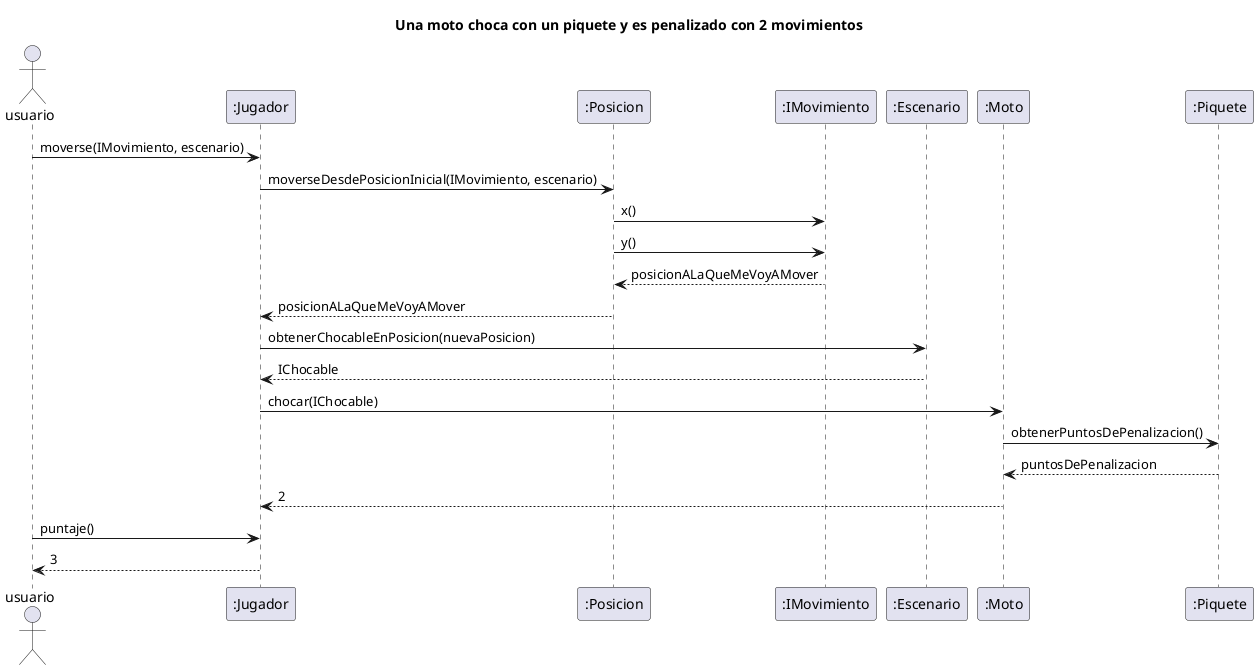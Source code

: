 @startuml
title Una moto choca con un piquete y es penalizado con 2 movimientos

Actor usuario

"usuario" -> ":Jugador": moverse(IMovimiento, escenario)
":Jugador" -> ":Posicion": moverseDesdePosicionInicial(IMovimiento, escenario)
":Posicion" -> ":IMovimiento": x()
":Posicion" -> ":IMovimiento": y()
return posicionALaQueMeVoyAMover
":Posicion" --> ":Jugador": posicionALaQueMeVoyAMover
":Jugador" -> ":Escenario": obtenerChocableEnPosicion(nuevaPosicion)
":Escenario" --> ":Jugador": IChocable
":Jugador" -> ":Moto": chocar(IChocable)
":Moto" -> ":Piquete": obtenerPuntosDePenalizacion()
return puntosDePenalizacion
":Moto" --> ":Jugador": 2
"usuario" -> ":Jugador": puntaje()
return 3

@enduml